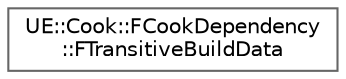 digraph "Graphical Class Hierarchy"
{
 // INTERACTIVE_SVG=YES
 // LATEX_PDF_SIZE
  bgcolor="transparent";
  edge [fontname=Helvetica,fontsize=10,labelfontname=Helvetica,labelfontsize=10];
  node [fontname=Helvetica,fontsize=10,shape=box,height=0.2,width=0.4];
  rankdir="LR";
  Node0 [id="Node000000",label="UE::Cook::FCookDependency\l::FTransitiveBuildData",height=0.2,width=0.4,color="grey40", fillcolor="white", style="filled",URL="$d1/d59/structUE_1_1Cook_1_1FCookDependency_1_1FTransitiveBuildData.html",tooltip=" "];
}
